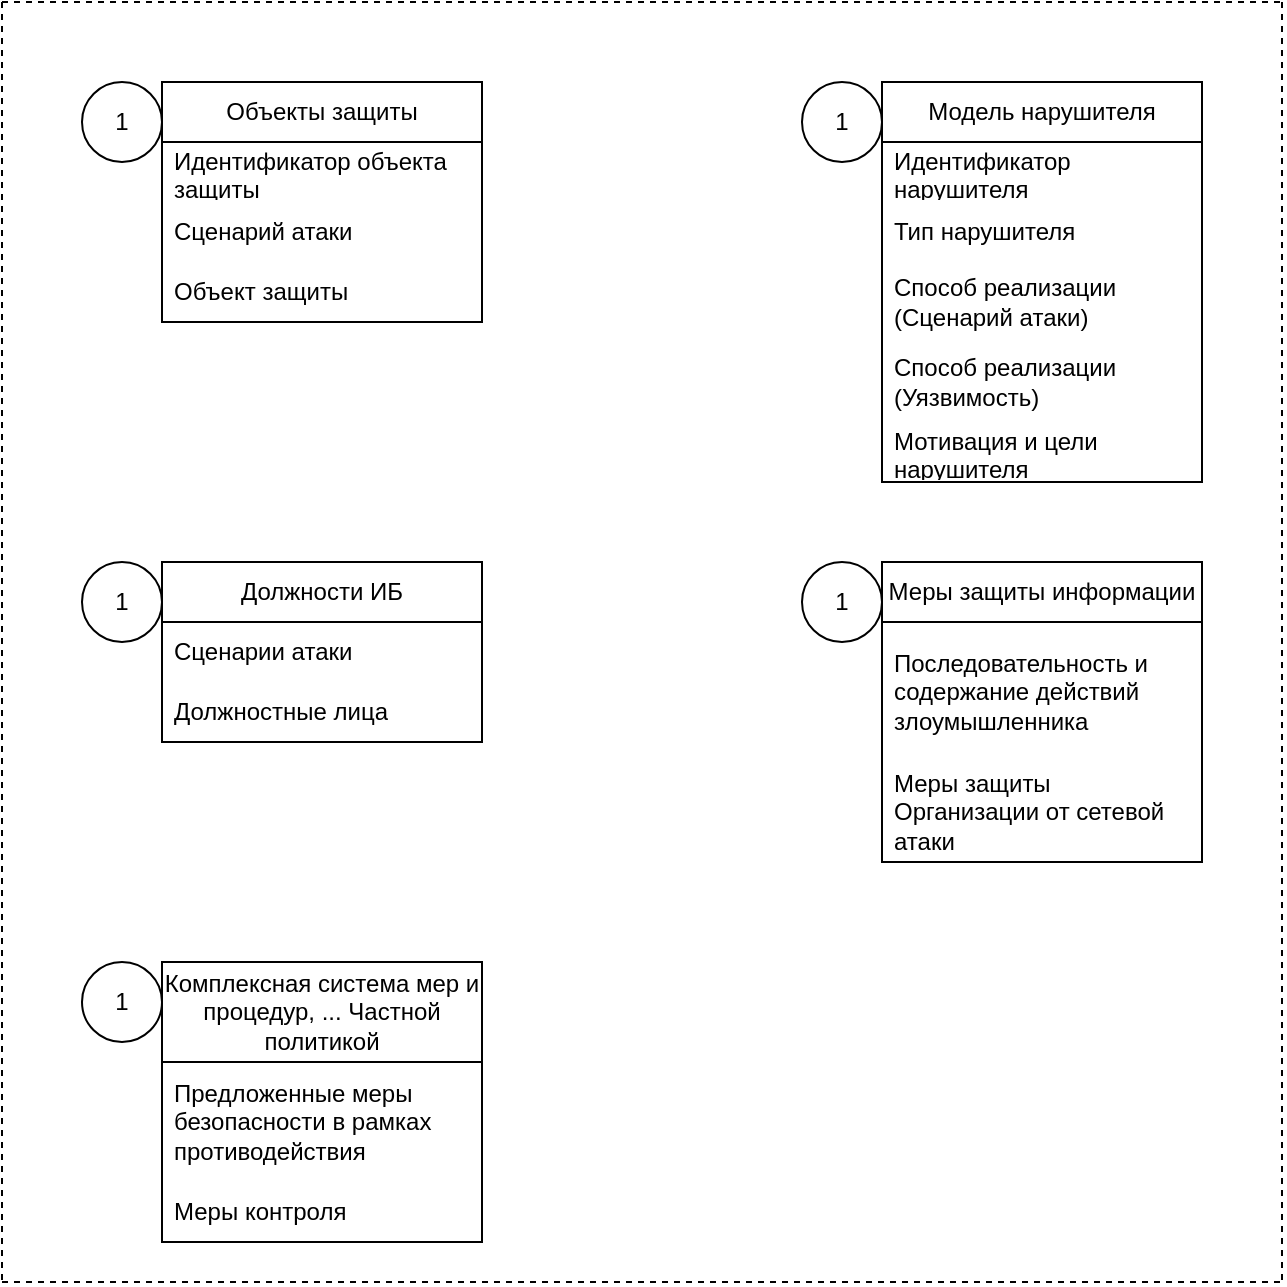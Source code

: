 <mxfile version="24.8.6">
  <diagram name="Страница — 1" id="mFZsSLV-3DeQJ7-kF642">
    <mxGraphModel dx="1290" dy="567" grid="1" gridSize="10" guides="1" tooltips="1" connect="1" arrows="1" fold="1" page="1" pageScale="1" pageWidth="827" pageHeight="1169" math="0" shadow="0">
      <root>
        <mxCell id="0" />
        <mxCell id="1" parent="0" />
        <mxCell id="YLbxjEhhfnEzKZNaqTOo-1" value="Объекты защиты" style="swimlane;fontStyle=0;childLayout=stackLayout;horizontal=1;startSize=30;horizontalStack=0;resizeParent=1;resizeParentMax=0;resizeLast=0;collapsible=1;marginBottom=0;whiteSpace=wrap;html=1;" parent="1" vertex="1">
          <mxGeometry x="160" y="120" width="160" height="120" as="geometry">
            <mxRectangle x="80" y="200" width="140" height="30" as="alternateBounds" />
          </mxGeometry>
        </mxCell>
        <mxCell id="YLbxjEhhfnEzKZNaqTOo-2" value="Идентификатор объекта защиты" style="text;strokeColor=none;fillColor=none;align=left;verticalAlign=middle;spacingLeft=4;spacingRight=4;overflow=hidden;points=[[0,0.5],[1,0.5]];portConstraint=eastwest;rotatable=0;whiteSpace=wrap;html=1;" parent="YLbxjEhhfnEzKZNaqTOo-1" vertex="1">
          <mxGeometry y="30" width="160" height="30" as="geometry" />
        </mxCell>
        <mxCell id="YLbxjEhhfnEzKZNaqTOo-3" value="Сценарий атаки" style="text;strokeColor=none;fillColor=none;align=left;verticalAlign=middle;spacingLeft=4;spacingRight=4;overflow=hidden;points=[[0,0.5],[1,0.5]];portConstraint=eastwest;rotatable=0;whiteSpace=wrap;html=1;" parent="YLbxjEhhfnEzKZNaqTOo-1" vertex="1">
          <mxGeometry y="60" width="160" height="30" as="geometry" />
        </mxCell>
        <mxCell id="YLbxjEhhfnEzKZNaqTOo-4" value="Объект защиты" style="text;strokeColor=none;fillColor=none;align=left;verticalAlign=middle;spacingLeft=4;spacingRight=4;overflow=hidden;points=[[0,0.5],[1,0.5]];portConstraint=eastwest;rotatable=0;whiteSpace=wrap;html=1;" parent="YLbxjEhhfnEzKZNaqTOo-1" vertex="1">
          <mxGeometry y="90" width="160" height="30" as="geometry" />
        </mxCell>
        <mxCell id="YLbxjEhhfnEzKZNaqTOo-5" value="Модель нарушителя" style="swimlane;fontStyle=0;childLayout=stackLayout;horizontal=1;startSize=30;horizontalStack=0;resizeParent=1;resizeParentMax=0;resizeLast=0;collapsible=1;marginBottom=0;whiteSpace=wrap;html=1;" parent="1" vertex="1">
          <mxGeometry x="520" y="120" width="160" height="200" as="geometry">
            <mxRectangle x="80" y="400" width="150" height="30" as="alternateBounds" />
          </mxGeometry>
        </mxCell>
        <mxCell id="YLbxjEhhfnEzKZNaqTOo-6" value="Идентификатор нарушителя" style="text;strokeColor=none;fillColor=none;align=left;verticalAlign=middle;spacingLeft=4;spacingRight=4;overflow=hidden;points=[[0,0.5],[1,0.5]];portConstraint=eastwest;rotatable=0;whiteSpace=wrap;html=1;" parent="YLbxjEhhfnEzKZNaqTOo-5" vertex="1">
          <mxGeometry y="30" width="160" height="30" as="geometry" />
        </mxCell>
        <mxCell id="YLbxjEhhfnEzKZNaqTOo-37" value="Тип нарушителя" style="text;strokeColor=none;fillColor=none;align=left;verticalAlign=middle;spacingLeft=4;spacingRight=4;overflow=hidden;points=[[0,0.5],[1,0.5]];portConstraint=eastwest;rotatable=0;whiteSpace=wrap;html=1;" parent="YLbxjEhhfnEzKZNaqTOo-5" vertex="1">
          <mxGeometry y="60" width="160" height="30" as="geometry" />
        </mxCell>
        <mxCell id="YLbxjEhhfnEzKZNaqTOo-9" value="Способ реализации (&lt;span style=&quot;background-color: initial;&quot;&gt;Сценарий атаки&lt;/span&gt;)" style="text;strokeColor=none;fillColor=none;align=left;verticalAlign=middle;spacingLeft=4;spacingRight=4;overflow=hidden;points=[[0,0.5],[1,0.5]];portConstraint=eastwest;rotatable=0;whiteSpace=wrap;html=1;" parent="YLbxjEhhfnEzKZNaqTOo-5" vertex="1">
          <mxGeometry y="90" width="160" height="40" as="geometry" />
        </mxCell>
        <mxCell id="YLbxjEhhfnEzKZNaqTOo-39" value="Способ реализации (Уязвимость)" style="text;strokeColor=none;fillColor=none;align=left;verticalAlign=middle;spacingLeft=4;spacingRight=4;overflow=hidden;points=[[0,0.5],[1,0.5]];portConstraint=eastwest;rotatable=0;whiteSpace=wrap;html=1;" parent="YLbxjEhhfnEzKZNaqTOo-5" vertex="1">
          <mxGeometry y="130" width="160" height="40" as="geometry" />
        </mxCell>
        <mxCell id="YLbxjEhhfnEzKZNaqTOo-11" value="Мотивация и цели нарушителя" style="text;strokeColor=none;fillColor=none;align=left;verticalAlign=middle;spacingLeft=4;spacingRight=4;overflow=hidden;points=[[0,0.5],[1,0.5]];portConstraint=eastwest;rotatable=0;whiteSpace=wrap;html=1;" parent="YLbxjEhhfnEzKZNaqTOo-5" vertex="1">
          <mxGeometry y="170" width="160" height="30" as="geometry" />
        </mxCell>
        <mxCell id="YLbxjEhhfnEzKZNaqTOo-12" value="Меры защиты информации" style="swimlane;fontStyle=0;childLayout=stackLayout;horizontal=1;startSize=30;horizontalStack=0;resizeParent=1;resizeParentMax=0;resizeLast=0;collapsible=1;marginBottom=0;whiteSpace=wrap;html=1;" parent="1" vertex="1">
          <mxGeometry x="520" y="360" width="160" height="150" as="geometry">
            <mxRectangle x="290" y="400" width="170" height="30" as="alternateBounds" />
          </mxGeometry>
        </mxCell>
        <mxCell id="YLbxjEhhfnEzKZNaqTOo-13" value="Последовательность и содержание действий злоумышленника" style="text;strokeColor=none;fillColor=none;align=left;verticalAlign=middle;spacingLeft=4;spacingRight=4;overflow=hidden;points=[[0,0.5],[1,0.5]];portConstraint=eastwest;rotatable=0;whiteSpace=wrap;html=1;" parent="YLbxjEhhfnEzKZNaqTOo-12" vertex="1">
          <mxGeometry y="30" width="160" height="70" as="geometry" />
        </mxCell>
        <mxCell id="YLbxjEhhfnEzKZNaqTOo-14" value="Меры защиты Организации от сетевой атаки&amp;nbsp;" style="text;strokeColor=none;fillColor=none;align=left;verticalAlign=middle;spacingLeft=4;spacingRight=4;overflow=hidden;points=[[0,0.5],[1,0.5]];portConstraint=eastwest;rotatable=0;whiteSpace=wrap;html=1;" parent="YLbxjEhhfnEzKZNaqTOo-12" vertex="1">
          <mxGeometry y="100" width="160" height="50" as="geometry" />
        </mxCell>
        <mxCell id="YLbxjEhhfnEzKZNaqTOo-15" value="" style="endArrow=none;dashed=1;html=1;rounded=0;" parent="1" edge="1">
          <mxGeometry width="50" height="50" relative="1" as="geometry">
            <mxPoint x="80" y="80" as="sourcePoint" />
            <mxPoint x="720" y="80" as="targetPoint" />
          </mxGeometry>
        </mxCell>
        <mxCell id="YLbxjEhhfnEzKZNaqTOo-16" value="" style="endArrow=none;dashed=1;html=1;rounded=0;" parent="1" edge="1">
          <mxGeometry width="50" height="50" relative="1" as="geometry">
            <mxPoint x="80" y="80" as="sourcePoint" />
            <mxPoint x="80" y="720" as="targetPoint" />
          </mxGeometry>
        </mxCell>
        <mxCell id="YLbxjEhhfnEzKZNaqTOo-17" value="Должности ИБ" style="swimlane;fontStyle=0;childLayout=stackLayout;horizontal=1;startSize=30;horizontalStack=0;resizeParent=1;resizeParentMax=0;resizeLast=0;collapsible=1;marginBottom=0;whiteSpace=wrap;html=1;" parent="1" vertex="1">
          <mxGeometry x="160" y="360" width="160" height="90" as="geometry" />
        </mxCell>
        <mxCell id="YLbxjEhhfnEzKZNaqTOo-18" value="Сценарии атаки" style="text;strokeColor=none;fillColor=none;align=left;verticalAlign=middle;spacingLeft=4;spacingRight=4;overflow=hidden;points=[[0,0.5],[1,0.5]];portConstraint=eastwest;rotatable=0;whiteSpace=wrap;html=1;" parent="YLbxjEhhfnEzKZNaqTOo-17" vertex="1">
          <mxGeometry y="30" width="160" height="30" as="geometry" />
        </mxCell>
        <mxCell id="YLbxjEhhfnEzKZNaqTOo-19" value="Должностные лица" style="text;strokeColor=none;fillColor=none;align=left;verticalAlign=middle;spacingLeft=4;spacingRight=4;overflow=hidden;points=[[0,0.5],[1,0.5]];portConstraint=eastwest;rotatable=0;whiteSpace=wrap;html=1;" parent="YLbxjEhhfnEzKZNaqTOo-17" vertex="1">
          <mxGeometry y="60" width="160" height="30" as="geometry" />
        </mxCell>
        <mxCell id="YLbxjEhhfnEzKZNaqTOo-22" value="" style="endArrow=none;dashed=1;html=1;rounded=0;" parent="1" edge="1">
          <mxGeometry width="50" height="50" relative="1" as="geometry">
            <mxPoint x="80" y="720" as="sourcePoint" />
            <mxPoint x="720" y="720" as="targetPoint" />
          </mxGeometry>
        </mxCell>
        <mxCell id="YLbxjEhhfnEzKZNaqTOo-34" value="" style="endArrow=none;dashed=1;html=1;rounded=0;" parent="1" edge="1">
          <mxGeometry width="50" height="50" relative="1" as="geometry">
            <mxPoint x="720" y="80" as="sourcePoint" />
            <mxPoint x="720" y="720" as="targetPoint" />
          </mxGeometry>
        </mxCell>
        <mxCell id="sF8QmaDW5P4_6br0JUgz-1" value="Комплексная система мер и процедур, ... Частной политикой" style="swimlane;fontStyle=0;childLayout=stackLayout;horizontal=1;startSize=50;horizontalStack=0;resizeParent=1;resizeParentMax=0;resizeLast=0;collapsible=1;marginBottom=0;whiteSpace=wrap;html=1;" parent="1" vertex="1">
          <mxGeometry x="160" y="560" width="160" height="140" as="geometry" />
        </mxCell>
        <mxCell id="sF8QmaDW5P4_6br0JUgz-2" value="Предложенные меры безопасности в рамках противодействия&amp;nbsp;" style="text;strokeColor=none;fillColor=none;align=left;verticalAlign=middle;spacingLeft=4;spacingRight=4;overflow=hidden;points=[[0,0.5],[1,0.5]];portConstraint=eastwest;rotatable=0;whiteSpace=wrap;html=1;" parent="sF8QmaDW5P4_6br0JUgz-1" vertex="1">
          <mxGeometry y="50" width="160" height="60" as="geometry" />
        </mxCell>
        <mxCell id="sF8QmaDW5P4_6br0JUgz-3" value="Меры контроля" style="text;strokeColor=none;fillColor=none;align=left;verticalAlign=middle;spacingLeft=4;spacingRight=4;overflow=hidden;points=[[0,0.5],[1,0.5]];portConstraint=eastwest;rotatable=0;whiteSpace=wrap;html=1;" parent="sF8QmaDW5P4_6br0JUgz-1" vertex="1">
          <mxGeometry y="110" width="160" height="30" as="geometry" />
        </mxCell>
        <mxCell id="h8H2ayjwPN8MHShKauNK-1" value="1" style="ellipse;whiteSpace=wrap;html=1;aspect=fixed;" vertex="1" parent="1">
          <mxGeometry x="120" y="120" width="40" height="40" as="geometry" />
        </mxCell>
        <mxCell id="h8H2ayjwPN8MHShKauNK-2" value="1" style="ellipse;whiteSpace=wrap;html=1;aspect=fixed;" vertex="1" parent="1">
          <mxGeometry x="480" y="120" width="40" height="40" as="geometry" />
        </mxCell>
        <mxCell id="h8H2ayjwPN8MHShKauNK-3" value="1" style="ellipse;whiteSpace=wrap;html=1;aspect=fixed;" vertex="1" parent="1">
          <mxGeometry x="120" y="360" width="40" height="40" as="geometry" />
        </mxCell>
        <mxCell id="h8H2ayjwPN8MHShKauNK-4" value="1" style="ellipse;whiteSpace=wrap;html=1;aspect=fixed;" vertex="1" parent="1">
          <mxGeometry x="480" y="360" width="40" height="40" as="geometry" />
        </mxCell>
        <mxCell id="h8H2ayjwPN8MHShKauNK-5" value="1" style="ellipse;whiteSpace=wrap;html=1;aspect=fixed;" vertex="1" parent="1">
          <mxGeometry x="120" y="560" width="40" height="40" as="geometry" />
        </mxCell>
      </root>
    </mxGraphModel>
  </diagram>
</mxfile>
